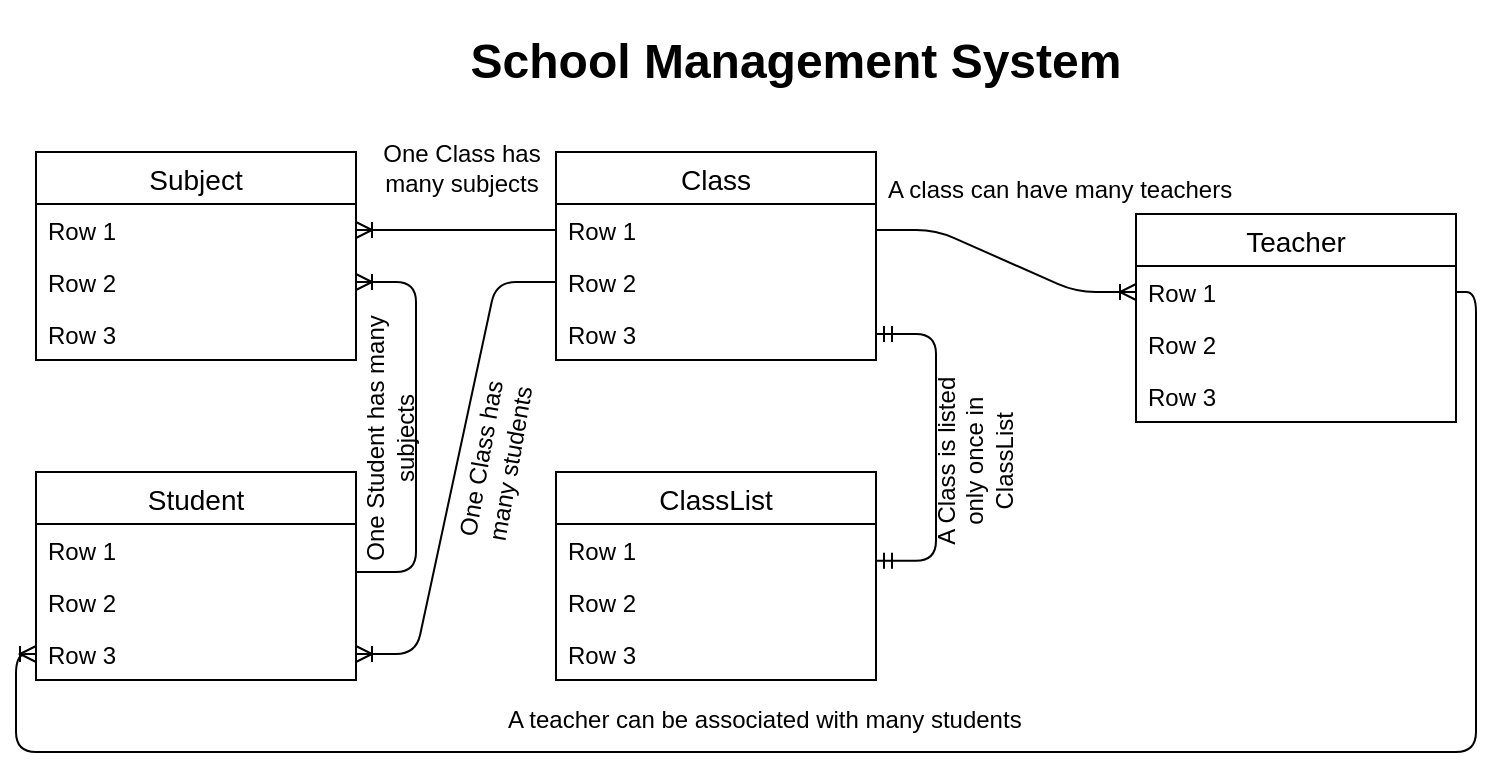 <mxfile version="13.0.8" type="github">
  <diagram id="pCM-eQlWHW2m0V3h2kc3" name="Page-1">
    <mxGraphModel dx="868" dy="462" grid="1" gridSize="10" guides="1" tooltips="1" connect="1" arrows="1" fold="1" page="1" pageScale="1" pageWidth="827" pageHeight="583" math="0" shadow="0">
      <root>
        <mxCell id="0" />
        <mxCell id="1" parent="0" />
        <mxCell id="c-lSlUTR1FMCO6qcmKYp-1" value="Subject" style="swimlane;fontStyle=0;childLayout=stackLayout;horizontal=1;startSize=26;horizontalStack=0;resizeParent=1;resizeParentMax=0;resizeLast=0;collapsible=1;marginBottom=0;align=center;fontSize=14;" parent="1" vertex="1">
          <mxGeometry x="40" y="80" width="160" height="104" as="geometry" />
        </mxCell>
        <mxCell id="c-lSlUTR1FMCO6qcmKYp-2" value="Row 1" style="text;strokeColor=none;fillColor=none;spacingLeft=4;spacingRight=4;overflow=hidden;rotatable=0;points=[[0,0.5],[1,0.5]];portConstraint=eastwest;fontSize=12;" parent="c-lSlUTR1FMCO6qcmKYp-1" vertex="1">
          <mxGeometry y="26" width="160" height="26" as="geometry" />
        </mxCell>
        <mxCell id="c-lSlUTR1FMCO6qcmKYp-3" value="Row 2" style="text;strokeColor=none;fillColor=none;spacingLeft=4;spacingRight=4;overflow=hidden;rotatable=0;points=[[0,0.5],[1,0.5]];portConstraint=eastwest;fontSize=12;" parent="c-lSlUTR1FMCO6qcmKYp-1" vertex="1">
          <mxGeometry y="52" width="160" height="26" as="geometry" />
        </mxCell>
        <mxCell id="c-lSlUTR1FMCO6qcmKYp-4" value="Row 3" style="text;strokeColor=none;fillColor=none;spacingLeft=4;spacingRight=4;overflow=hidden;rotatable=0;points=[[0,0.5],[1,0.5]];portConstraint=eastwest;fontSize=12;" parent="c-lSlUTR1FMCO6qcmKYp-1" vertex="1">
          <mxGeometry y="78" width="160" height="26" as="geometry" />
        </mxCell>
        <mxCell id="c-lSlUTR1FMCO6qcmKYp-5" value="Student" style="swimlane;fontStyle=0;childLayout=stackLayout;horizontal=1;startSize=26;horizontalStack=0;resizeParent=1;resizeParentMax=0;resizeLast=0;collapsible=1;marginBottom=0;align=center;fontSize=14;" parent="1" vertex="1">
          <mxGeometry x="40" y="240" width="160" height="104" as="geometry" />
        </mxCell>
        <mxCell id="c-lSlUTR1FMCO6qcmKYp-6" value="Row 1" style="text;strokeColor=none;fillColor=none;spacingLeft=4;spacingRight=4;overflow=hidden;rotatable=0;points=[[0,0.5],[1,0.5]];portConstraint=eastwest;fontSize=12;" parent="c-lSlUTR1FMCO6qcmKYp-5" vertex="1">
          <mxGeometry y="26" width="160" height="26" as="geometry" />
        </mxCell>
        <mxCell id="c-lSlUTR1FMCO6qcmKYp-7" value="Row 2" style="text;strokeColor=none;fillColor=none;spacingLeft=4;spacingRight=4;overflow=hidden;rotatable=0;points=[[0,0.5],[1,0.5]];portConstraint=eastwest;fontSize=12;" parent="c-lSlUTR1FMCO6qcmKYp-5" vertex="1">
          <mxGeometry y="52" width="160" height="26" as="geometry" />
        </mxCell>
        <mxCell id="c-lSlUTR1FMCO6qcmKYp-8" value="Row 3" style="text;strokeColor=none;fillColor=none;spacingLeft=4;spacingRight=4;overflow=hidden;rotatable=0;points=[[0,0.5],[1,0.5]];portConstraint=eastwest;fontSize=12;" parent="c-lSlUTR1FMCO6qcmKYp-5" vertex="1">
          <mxGeometry y="78" width="160" height="26" as="geometry" />
        </mxCell>
        <mxCell id="c-lSlUTR1FMCO6qcmKYp-9" value="Class" style="swimlane;fontStyle=0;childLayout=stackLayout;horizontal=1;startSize=26;horizontalStack=0;resizeParent=1;resizeParentMax=0;resizeLast=0;collapsible=1;marginBottom=0;align=center;fontSize=14;" parent="1" vertex="1">
          <mxGeometry x="300" y="80" width="160" height="104" as="geometry" />
        </mxCell>
        <mxCell id="c-lSlUTR1FMCO6qcmKYp-10" value="Row 1" style="text;strokeColor=none;fillColor=none;spacingLeft=4;spacingRight=4;overflow=hidden;rotatable=0;points=[[0,0.5],[1,0.5]];portConstraint=eastwest;fontSize=12;" parent="c-lSlUTR1FMCO6qcmKYp-9" vertex="1">
          <mxGeometry y="26" width="160" height="26" as="geometry" />
        </mxCell>
        <mxCell id="c-lSlUTR1FMCO6qcmKYp-11" value="Row 2" style="text;strokeColor=none;fillColor=none;spacingLeft=4;spacingRight=4;overflow=hidden;rotatable=0;points=[[0,0.5],[1,0.5]];portConstraint=eastwest;fontSize=12;" parent="c-lSlUTR1FMCO6qcmKYp-9" vertex="1">
          <mxGeometry y="52" width="160" height="26" as="geometry" />
        </mxCell>
        <mxCell id="c-lSlUTR1FMCO6qcmKYp-12" value="Row 3" style="text;strokeColor=none;fillColor=none;spacingLeft=4;spacingRight=4;overflow=hidden;rotatable=0;points=[[0,0.5],[1,0.5]];portConstraint=eastwest;fontSize=12;" parent="c-lSlUTR1FMCO6qcmKYp-9" vertex="1">
          <mxGeometry y="78" width="160" height="26" as="geometry" />
        </mxCell>
        <mxCell id="c-lSlUTR1FMCO6qcmKYp-13" value="ClassList" style="swimlane;fontStyle=0;childLayout=stackLayout;horizontal=1;startSize=26;horizontalStack=0;resizeParent=1;resizeParentMax=0;resizeLast=0;collapsible=1;marginBottom=0;align=center;fontSize=14;" parent="1" vertex="1">
          <mxGeometry x="300" y="240" width="160" height="104" as="geometry" />
        </mxCell>
        <mxCell id="c-lSlUTR1FMCO6qcmKYp-14" value="Row 1" style="text;strokeColor=none;fillColor=none;spacingLeft=4;spacingRight=4;overflow=hidden;rotatable=0;points=[[0,0.5],[1,0.5]];portConstraint=eastwest;fontSize=12;" parent="c-lSlUTR1FMCO6qcmKYp-13" vertex="1">
          <mxGeometry y="26" width="160" height="26" as="geometry" />
        </mxCell>
        <mxCell id="c-lSlUTR1FMCO6qcmKYp-15" value="Row 2" style="text;strokeColor=none;fillColor=none;spacingLeft=4;spacingRight=4;overflow=hidden;rotatable=0;points=[[0,0.5],[1,0.5]];portConstraint=eastwest;fontSize=12;" parent="c-lSlUTR1FMCO6qcmKYp-13" vertex="1">
          <mxGeometry y="52" width="160" height="26" as="geometry" />
        </mxCell>
        <mxCell id="c-lSlUTR1FMCO6qcmKYp-16" value="Row 3" style="text;strokeColor=none;fillColor=none;spacingLeft=4;spacingRight=4;overflow=hidden;rotatable=0;points=[[0,0.5],[1,0.5]];portConstraint=eastwest;fontSize=12;" parent="c-lSlUTR1FMCO6qcmKYp-13" vertex="1">
          <mxGeometry y="78" width="160" height="26" as="geometry" />
        </mxCell>
        <mxCell id="c-lSlUTR1FMCO6qcmKYp-25" value="" style="edgeStyle=entityRelationEdgeStyle;fontSize=12;html=1;endArrow=ERoneToMany;" parent="1" target="c-lSlUTR1FMCO6qcmKYp-3" edge="1">
          <mxGeometry width="100" height="100" relative="1" as="geometry">
            <mxPoint x="200" y="290" as="sourcePoint" />
            <mxPoint x="300" y="190" as="targetPoint" />
          </mxGeometry>
        </mxCell>
        <mxCell id="c-lSlUTR1FMCO6qcmKYp-26" value="One Student has many subjects" style="text;html=1;strokeColor=none;fillColor=none;align=center;verticalAlign=middle;whiteSpace=wrap;rounded=0;rotation=-90;" parent="1" vertex="1">
          <mxGeometry x="142" y="213" width="150" height="20" as="geometry" />
        </mxCell>
        <mxCell id="c-lSlUTR1FMCO6qcmKYp-28" value="" style="edgeStyle=entityRelationEdgeStyle;fontSize=12;html=1;endArrow=ERoneToMany;" parent="1" source="c-lSlUTR1FMCO6qcmKYp-11" target="c-lSlUTR1FMCO6qcmKYp-8" edge="1">
          <mxGeometry width="100" height="100" relative="1" as="geometry">
            <mxPoint x="240" y="440" as="sourcePoint" />
            <mxPoint x="270" y="380" as="targetPoint" />
          </mxGeometry>
        </mxCell>
        <mxCell id="c-lSlUTR1FMCO6qcmKYp-29" value="One Class has many students" style="text;html=1;strokeColor=none;fillColor=none;align=center;verticalAlign=middle;whiteSpace=wrap;rounded=0;rotation=-80;" parent="1" vertex="1">
          <mxGeometry x="220" y="220" width="100" height="28.79" as="geometry" />
        </mxCell>
        <mxCell id="c-lSlUTR1FMCO6qcmKYp-30" value="" style="fontSize=12;html=1;endArrow=ERoneToMany;exitX=0;exitY=0.5;exitDx=0;exitDy=0;" parent="1" source="c-lSlUTR1FMCO6qcmKYp-10" target="c-lSlUTR1FMCO6qcmKYp-2" edge="1">
          <mxGeometry width="100" height="100" relative="1" as="geometry">
            <mxPoint x="160" y="50" as="sourcePoint" />
            <mxPoint x="150" y="30" as="targetPoint" />
          </mxGeometry>
        </mxCell>
        <mxCell id="c-lSlUTR1FMCO6qcmKYp-31" value="One Class has many subjects" style="text;html=1;strokeColor=none;fillColor=none;align=center;verticalAlign=middle;whiteSpace=wrap;rounded=0;rotation=0;" parent="1" vertex="1">
          <mxGeometry x="203" y="74.0" width="100" height="28.79" as="geometry" />
        </mxCell>
        <mxCell id="c-lSlUTR1FMCO6qcmKYp-33" value="" style="edgeStyle=entityRelationEdgeStyle;fontSize=12;html=1;endArrow=ERmandOne;startArrow=ERmandOne;" parent="1" target="c-lSlUTR1FMCO6qcmKYp-12" edge="1">
          <mxGeometry width="100" height="100" relative="1" as="geometry">
            <mxPoint x="460" y="284.4" as="sourcePoint" />
            <mxPoint x="560" y="184.4" as="targetPoint" />
          </mxGeometry>
        </mxCell>
        <mxCell id="c-lSlUTR1FMCO6qcmKYp-34" value="A Class is listed only once in ClassList" style="text;html=1;strokeColor=none;fillColor=none;align=center;verticalAlign=middle;whiteSpace=wrap;rounded=0;rotation=-90;" parent="1" vertex="1">
          <mxGeometry x="460" y="220" width="100" height="28.79" as="geometry" />
        </mxCell>
        <mxCell id="c-lSlUTR1FMCO6qcmKYp-21" value="Teacher" style="swimlane;fontStyle=0;childLayout=stackLayout;horizontal=1;startSize=26;horizontalStack=0;resizeParent=1;resizeParentMax=0;resizeLast=0;collapsible=1;marginBottom=0;align=center;fontSize=14;" parent="1" vertex="1">
          <mxGeometry x="590" y="111" width="160" height="104" as="geometry" />
        </mxCell>
        <mxCell id="c-lSlUTR1FMCO6qcmKYp-22" value="Row 1" style="text;strokeColor=none;fillColor=none;spacingLeft=4;spacingRight=4;overflow=hidden;rotatable=0;points=[[0,0.5],[1,0.5]];portConstraint=eastwest;fontSize=12;" parent="c-lSlUTR1FMCO6qcmKYp-21" vertex="1">
          <mxGeometry y="26" width="160" height="26" as="geometry" />
        </mxCell>
        <mxCell id="c-lSlUTR1FMCO6qcmKYp-23" value="Row 2" style="text;strokeColor=none;fillColor=none;spacingLeft=4;spacingRight=4;overflow=hidden;rotatable=0;points=[[0,0.5],[1,0.5]];portConstraint=eastwest;fontSize=12;" parent="c-lSlUTR1FMCO6qcmKYp-21" vertex="1">
          <mxGeometry y="52" width="160" height="26" as="geometry" />
        </mxCell>
        <mxCell id="c-lSlUTR1FMCO6qcmKYp-24" value="Row 3" style="text;strokeColor=none;fillColor=none;spacingLeft=4;spacingRight=4;overflow=hidden;rotatable=0;points=[[0,0.5],[1,0.5]];portConstraint=eastwest;fontSize=12;" parent="c-lSlUTR1FMCO6qcmKYp-21" vertex="1">
          <mxGeometry y="78" width="160" height="26" as="geometry" />
        </mxCell>
        <mxCell id="c-lSlUTR1FMCO6qcmKYp-35" value="" style="edgeStyle=entityRelationEdgeStyle;fontSize=12;html=1;endArrow=ERoneToMany;entryX=0;entryY=0.5;entryDx=0;entryDy=0;" parent="1" source="c-lSlUTR1FMCO6qcmKYp-10" target="c-lSlUTR1FMCO6qcmKYp-22" edge="1">
          <mxGeometry width="100" height="100" relative="1" as="geometry">
            <mxPoint x="590" y="180" as="sourcePoint" />
            <mxPoint x="830" y="200" as="targetPoint" />
          </mxGeometry>
        </mxCell>
        <mxCell id="c-lSlUTR1FMCO6qcmKYp-37" value="A class can have many teachers" style="text;strokeColor=none;fillColor=none;spacingLeft=4;spacingRight=4;overflow=hidden;rotatable=0;points=[[0,0.5],[1,0.5]];portConstraint=eastwest;fontSize=12;" parent="1" vertex="1">
          <mxGeometry x="460" y="85" width="200" height="35" as="geometry" />
        </mxCell>
        <mxCell id="c-lSlUTR1FMCO6qcmKYp-38" value="" style="fontSize=12;html=1;endArrow=ERoneToMany;entryX=0;entryY=0.5;entryDx=0;entryDy=0;exitX=1;exitY=0.5;exitDx=0;exitDy=0;edgeStyle=orthogonalEdgeStyle;" parent="1" source="c-lSlUTR1FMCO6qcmKYp-22" target="c-lSlUTR1FMCO6qcmKYp-8" edge="1">
          <mxGeometry width="100" height="100" relative="1" as="geometry">
            <mxPoint x="750" y="290" as="sourcePoint" />
            <mxPoint x="130.72" y="476.6" as="targetPoint" />
            <Array as="points">
              <mxPoint x="760" y="150" />
              <mxPoint x="760" y="380" />
              <mxPoint x="30" y="380" />
              <mxPoint x="30" y="331" />
            </Array>
          </mxGeometry>
        </mxCell>
        <mxCell id="c-lSlUTR1FMCO6qcmKYp-40" value="A teacher can be associated with many students" style="text;strokeColor=none;fillColor=none;spacingLeft=4;spacingRight=4;overflow=hidden;rotatable=0;points=[[0,0.5],[1,0.5]];portConstraint=eastwest;fontSize=12;" parent="1" vertex="1">
          <mxGeometry x="270" y="350" width="280" height="26" as="geometry" />
        </mxCell>
        <mxCell id="c-lSlUTR1FMCO6qcmKYp-41" value="&lt;h1&gt;School Management System&lt;/h1&gt;" style="text;html=1;strokeColor=none;fillColor=none;align=center;verticalAlign=middle;whiteSpace=wrap;rounded=0;" parent="1" vertex="1">
          <mxGeometry x="220" y="10" width="400" height="50" as="geometry" />
        </mxCell>
      </root>
    </mxGraphModel>
  </diagram>
</mxfile>

